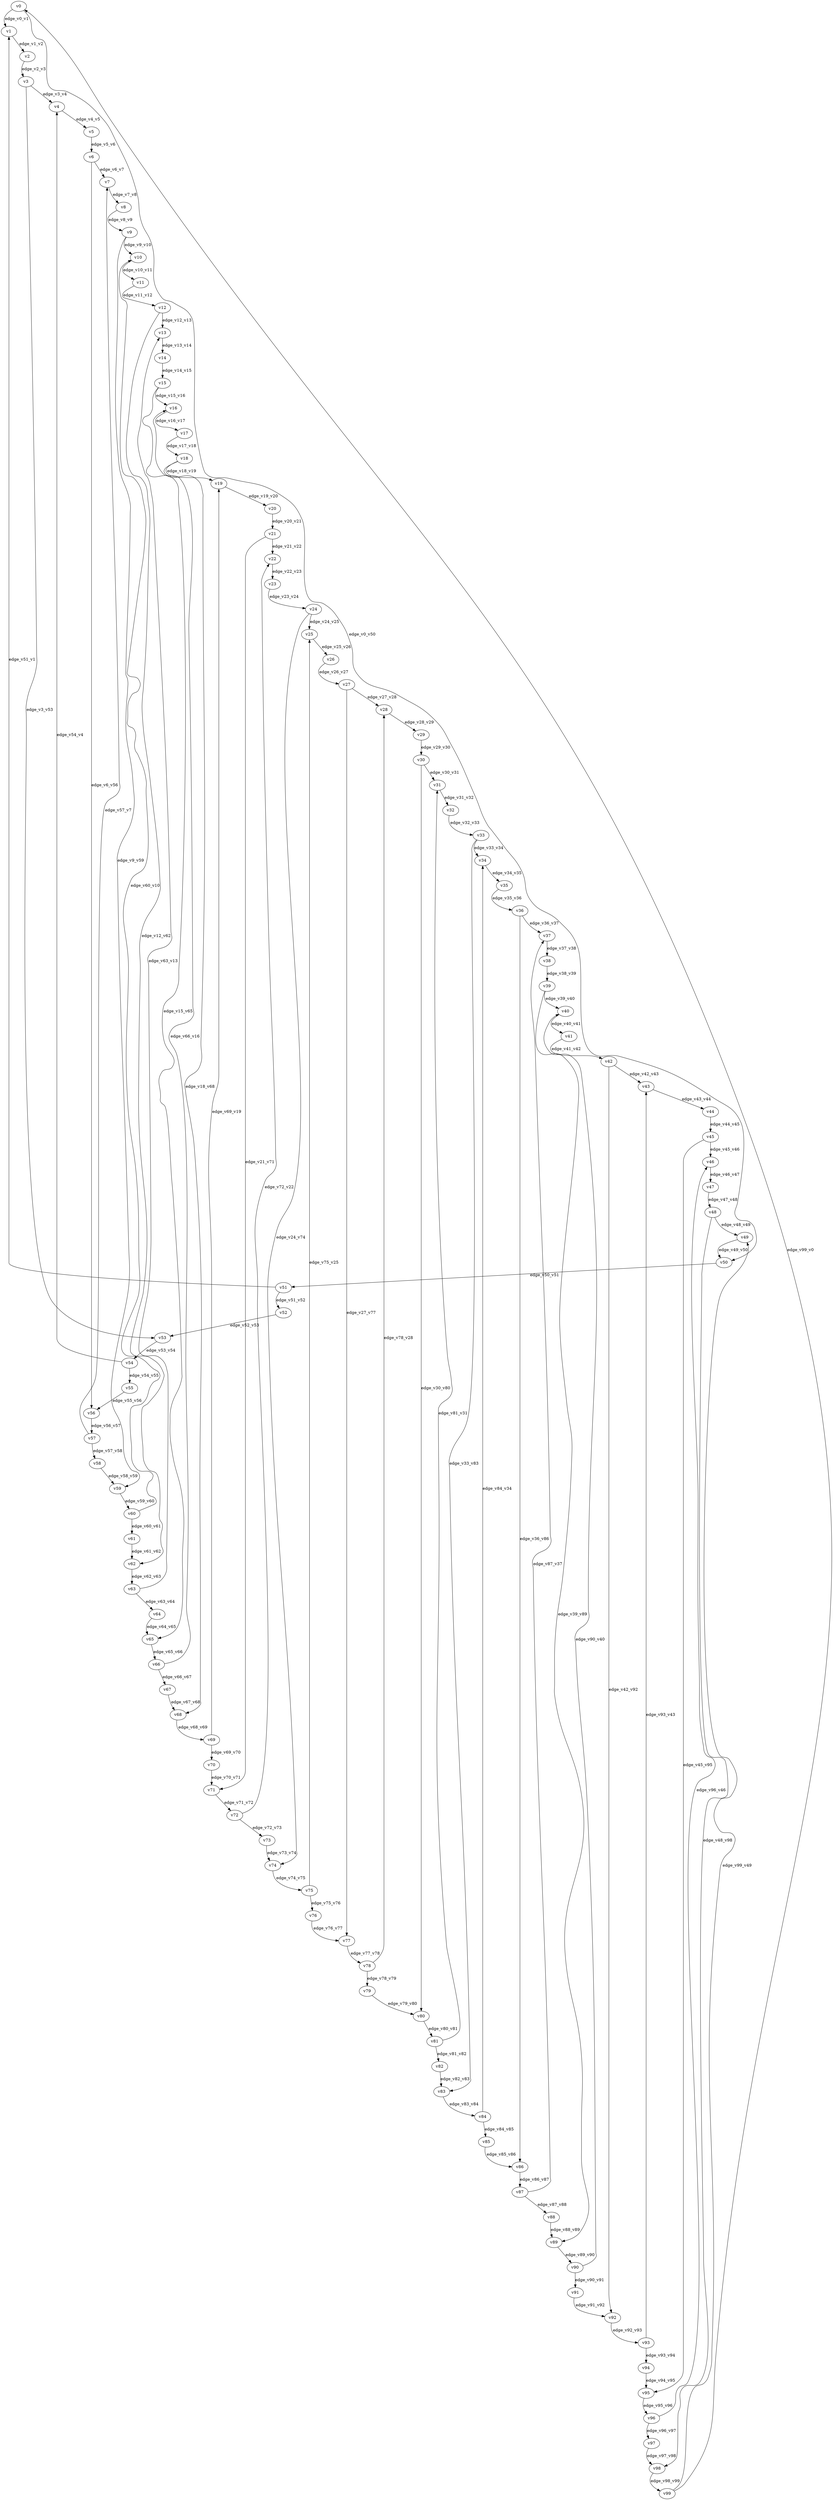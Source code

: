 digraph test139 {
    // Discounted game test case
    // Vertex properties: name [player=X]
    // Edge properties: [weight=Y, discount=Z]

    v0 [name="v0", player=0];
    v1 [name="v1", player=1];
    v2 [name="v2", player=0];
    v3 [name="v3", player=0];
    v4 [name="v4", player=1];
    v5 [name="v5", player=0];
    v6 [name="v6", player=0];
    v7 [name="v7", player=1];
    v8 [name="v8", player=0];
    v9 [name="v9", player=0];
    v10 [name="v10", player=1];
    v11 [name="v11", player=0];
    v12 [name="v12", player=0];
    v13 [name="v13", player=1];
    v14 [name="v14", player=0];
    v15 [name="v15", player=0];
    v16 [name="v16", player=1];
    v17 [name="v17", player=0];
    v18 [name="v18", player=0];
    v19 [name="v19", player=1];
    v20 [name="v20", player=0];
    v21 [name="v21", player=0];
    v22 [name="v22", player=1];
    v23 [name="v23", player=0];
    v24 [name="v24", player=0];
    v25 [name="v25", player=1];
    v26 [name="v26", player=0];
    v27 [name="v27", player=0];
    v28 [name="v28", player=1];
    v29 [name="v29", player=0];
    v30 [name="v30", player=0];
    v31 [name="v31", player=1];
    v32 [name="v32", player=0];
    v33 [name="v33", player=0];
    v34 [name="v34", player=1];
    v35 [name="v35", player=0];
    v36 [name="v36", player=0];
    v37 [name="v37", player=1];
    v38 [name="v38", player=0];
    v39 [name="v39", player=0];
    v40 [name="v40", player=1];
    v41 [name="v41", player=0];
    v42 [name="v42", player=0];
    v43 [name="v43", player=1];
    v44 [name="v44", player=0];
    v45 [name="v45", player=0];
    v46 [name="v46", player=1];
    v47 [name="v47", player=0];
    v48 [name="v48", player=0];
    v49 [name="v49", player=1];
    v50 [name="v50", player=0];
    v51 [name="v51", player=0];
    v52 [name="v52", player=1];
    v53 [name="v53", player=0];
    v54 [name="v54", player=0];
    v55 [name="v55", player=1];
    v56 [name="v56", player=0];
    v57 [name="v57", player=0];
    v58 [name="v58", player=1];
    v59 [name="v59", player=0];
    v60 [name="v60", player=0];
    v61 [name="v61", player=1];
    v62 [name="v62", player=0];
    v63 [name="v63", player=0];
    v64 [name="v64", player=1];
    v65 [name="v65", player=0];
    v66 [name="v66", player=0];
    v67 [name="v67", player=1];
    v68 [name="v68", player=0];
    v69 [name="v69", player=0];
    v70 [name="v70", player=1];
    v71 [name="v71", player=0];
    v72 [name="v72", player=0];
    v73 [name="v73", player=1];
    v74 [name="v74", player=0];
    v75 [name="v75", player=0];
    v76 [name="v76", player=1];
    v77 [name="v77", player=0];
    v78 [name="v78", player=0];
    v79 [name="v79", player=1];
    v80 [name="v80", player=0];
    v81 [name="v81", player=0];
    v82 [name="v82", player=1];
    v83 [name="v83", player=0];
    v84 [name="v84", player=0];
    v85 [name="v85", player=1];
    v86 [name="v86", player=0];
    v87 [name="v87", player=0];
    v88 [name="v88", player=1];
    v89 [name="v89", player=0];
    v90 [name="v90", player=0];
    v91 [name="v91", player=1];
    v92 [name="v92", player=0];
    v93 [name="v93", player=0];
    v94 [name="v94", player=1];
    v95 [name="v95", player=0];
    v96 [name="v96", player=0];
    v97 [name="v97", player=1];
    v98 [name="v98", player=0];
    v99 [name="v99", player=0];

    v0 -> v1 [label="edge_v0_v1", weight=-7.00, discount=0.710];
    v0 -> v50 [label="edge_v0_v50", weight=-8.31, discount=0.710];
    v1 -> v2 [label="edge_v1_v2", weight=-4.50, discount=0.710];
    v2 -> v3 [label="edge_v2_v3", weight=-2.00, discount=0.710];
    v3 -> v4 [label="edge_v3_v4", weight=0.50, discount=0.710];
    v3 -> v53 [label="edge_v3_v53", weight=-3.15, discount=0.710];
    v4 -> v5 [label="edge_v4_v5", weight=3.00, discount=0.710];
    v5 -> v6 [label="edge_v5_v6", weight=5.50, discount=0.710];
    v6 -> v7 [label="edge_v6_v7", weight=8.00, discount=0.710];
    v6 -> v56 [label="edge_v6_v56", weight=6.14, discount=0.710];
    v7 -> v8 [label="edge_v7_v8", weight=-9.50, discount=0.710];
    v8 -> v9 [label="edge_v8_v9", weight=-7.00, discount=0.710];
    v9 -> v10 [label="edge_v9_v10", weight=-4.50, discount=0.710];
    v9 -> v59 [label="edge_v9_v59", weight=-3.10, discount=0.710];
    v10 -> v11 [label="edge_v10_v11", weight=-2.00, discount=0.710];
    v11 -> v12 [label="edge_v11_v12", weight=0.50, discount=0.710];
    v12 -> v13 [label="edge_v12_v13", weight=3.00, discount=0.710];
    v12 -> v62 [label="edge_v12_v62", weight=-0.94, discount=0.710];
    v13 -> v14 [label="edge_v13_v14", weight=5.50, discount=0.710];
    v14 -> v15 [label="edge_v14_v15", weight=8.00, discount=0.710];
    v15 -> v16 [label="edge_v15_v16", weight=-9.50, discount=0.710];
    v15 -> v65 [label="edge_v15_v65", weight=-6.62, discount=0.710];
    v16 -> v17 [label="edge_v16_v17", weight=-7.00, discount=0.710];
    v17 -> v18 [label="edge_v17_v18", weight=-4.50, discount=0.710];
    v18 -> v19 [label="edge_v18_v19", weight=-2.00, discount=0.710];
    v18 -> v68 [label="edge_v18_v68", weight=-5.76, discount=0.710];
    v19 -> v20 [label="edge_v19_v20", weight=0.50, discount=0.710];
    v20 -> v21 [label="edge_v20_v21", weight=3.00, discount=0.710];
    v21 -> v22 [label="edge_v21_v22", weight=5.50, discount=0.710];
    v21 -> v71 [label="edge_v21_v71", weight=3.18, discount=0.710];
    v22 -> v23 [label="edge_v22_v23", weight=8.00, discount=0.710];
    v23 -> v24 [label="edge_v23_v24", weight=-9.50, discount=0.710];
    v24 -> v25 [label="edge_v24_v25", weight=-7.00, discount=0.710];
    v24 -> v74 [label="edge_v24_v74", weight=-5.78, discount=0.710];
    v25 -> v26 [label="edge_v25_v26", weight=-4.50, discount=0.710];
    v26 -> v27 [label="edge_v26_v27", weight=-2.00, discount=0.710];
    v27 -> v28 [label="edge_v27_v28", weight=0.50, discount=0.710];
    v27 -> v77 [label="edge_v27_v77", weight=3.22, discount=0.710];
    v28 -> v29 [label="edge_v28_v29", weight=3.00, discount=0.710];
    v29 -> v30 [label="edge_v29_v30", weight=5.50, discount=0.710];
    v30 -> v31 [label="edge_v30_v31", weight=8.00, discount=0.710];
    v30 -> v80 [label="edge_v30_v80", weight=9.58, discount=0.710];
    v31 -> v32 [label="edge_v31_v32", weight=-9.50, discount=0.710];
    v32 -> v33 [label="edge_v32_v33", weight=-7.00, discount=0.710];
    v33 -> v34 [label="edge_v33_v34", weight=-4.50, discount=0.710];
    v33 -> v83 [label="edge_v33_v83", weight=-5.93, discount=0.710];
    v34 -> v35 [label="edge_v34_v35", weight=-2.00, discount=0.710];
    v35 -> v36 [label="edge_v35_v36", weight=0.50, discount=0.710];
    v36 -> v37 [label="edge_v36_v37", weight=3.00, discount=0.710];
    v36 -> v86 [label="edge_v36_v86", weight=6.96, discount=0.710];
    v37 -> v38 [label="edge_v37_v38", weight=5.50, discount=0.710];
    v38 -> v39 [label="edge_v38_v39", weight=8.00, discount=0.710];
    v39 -> v40 [label="edge_v39_v40", weight=-9.50, discount=0.710];
    v39 -> v89 [label="edge_v39_v89", weight=-10.61, discount=0.710];
    v40 -> v41 [label="edge_v40_v41", weight=-7.00, discount=0.710];
    v41 -> v42 [label="edge_v41_v42", weight=-4.50, discount=0.710];
    v42 -> v43 [label="edge_v42_v43", weight=-2.00, discount=0.710];
    v42 -> v92 [label="edge_v42_v92", weight=1.81, discount=0.710];
    v43 -> v44 [label="edge_v43_v44", weight=0.50, discount=0.710];
    v44 -> v45 [label="edge_v44_v45", weight=3.00, discount=0.710];
    v45 -> v46 [label="edge_v45_v46", weight=5.50, discount=0.710];
    v45 -> v95 [label="edge_v45_v95", weight=4.31, discount=0.710];
    v46 -> v47 [label="edge_v46_v47", weight=8.00, discount=0.710];
    v47 -> v48 [label="edge_v47_v48", weight=-9.50, discount=0.710];
    v48 -> v49 [label="edge_v48_v49", weight=-7.00, discount=0.710];
    v48 -> v98 [label="edge_v48_v98", weight=-8.63, discount=0.710];
    v49 -> v50 [label="edge_v49_v50", weight=-4.50, discount=0.710];
    v50 -> v51 [label="edge_v50_v51", weight=-2.00, discount=0.710];
    v51 -> v52 [label="edge_v51_v52", weight=0.50, discount=0.710];
    v51 -> v1 [label="edge_v51_v1", weight=2.36, discount=0.710];
    v52 -> v53 [label="edge_v52_v53", weight=3.00, discount=0.710];
    v53 -> v54 [label="edge_v53_v54", weight=5.50, discount=0.710];
    v54 -> v55 [label="edge_v54_v55", weight=8.00, discount=0.710];
    v54 -> v4 [label="edge_v54_v4", weight=7.99, discount=0.710];
    v55 -> v56 [label="edge_v55_v56", weight=-9.50, discount=0.710];
    v56 -> v57 [label="edge_v56_v57", weight=-7.00, discount=0.710];
    v57 -> v58 [label="edge_v57_v58", weight=-4.50, discount=0.710];
    v57 -> v7 [label="edge_v57_v7", weight=-2.14, discount=0.710];
    v58 -> v59 [label="edge_v58_v59", weight=-2.00, discount=0.710];
    v59 -> v60 [label="edge_v59_v60", weight=0.50, discount=0.710];
    v60 -> v61 [label="edge_v60_v61", weight=3.00, discount=0.710];
    v60 -> v10 [label="edge_v60_v10", weight=0.68, discount=0.710];
    v61 -> v62 [label="edge_v61_v62", weight=5.50, discount=0.710];
    v62 -> v63 [label="edge_v62_v63", weight=8.00, discount=0.710];
    v63 -> v64 [label="edge_v63_v64", weight=-9.50, discount=0.710];
    v63 -> v13 [label="edge_v63_v13", weight=-12.76, discount=0.710];
    v64 -> v65 [label="edge_v64_v65", weight=-7.00, discount=0.710];
    v65 -> v66 [label="edge_v65_v66", weight=-4.50, discount=0.710];
    v66 -> v67 [label="edge_v66_v67", weight=-2.00, discount=0.710];
    v66 -> v16 [label="edge_v66_v16", weight=0.38, discount=0.710];
    v67 -> v68 [label="edge_v67_v68", weight=0.50, discount=0.710];
    v68 -> v69 [label="edge_v68_v69", weight=3.00, discount=0.710];
    v69 -> v70 [label="edge_v69_v70", weight=5.50, discount=0.710];
    v69 -> v19 [label="edge_v69_v19", weight=1.98, discount=0.710];
    v70 -> v71 [label="edge_v70_v71", weight=8.00, discount=0.710];
    v71 -> v72 [label="edge_v71_v72", weight=-9.50, discount=0.710];
    v72 -> v73 [label="edge_v72_v73", weight=-7.00, discount=0.710];
    v72 -> v22 [label="edge_v72_v22", weight=-9.59, discount=0.710];
    v73 -> v74 [label="edge_v73_v74", weight=-4.50, discount=0.710];
    v74 -> v75 [label="edge_v74_v75", weight=-2.00, discount=0.710];
    v75 -> v76 [label="edge_v75_v76", weight=0.50, discount=0.710];
    v75 -> v25 [label="edge_v75_v25", weight=1.05, discount=0.710];
    v76 -> v77 [label="edge_v76_v77", weight=3.00, discount=0.710];
    v77 -> v78 [label="edge_v77_v78", weight=5.50, discount=0.710];
    v78 -> v79 [label="edge_v78_v79", weight=8.00, discount=0.710];
    v78 -> v28 [label="edge_v78_v28", weight=5.65, discount=0.710];
    v79 -> v80 [label="edge_v79_v80", weight=-9.50, discount=0.710];
    v80 -> v81 [label="edge_v80_v81", weight=-7.00, discount=0.710];
    v81 -> v82 [label="edge_v81_v82", weight=-4.50, discount=0.710];
    v81 -> v31 [label="edge_v81_v31", weight=-5.31, discount=0.710];
    v82 -> v83 [label="edge_v82_v83", weight=-2.00, discount=0.710];
    v83 -> v84 [label="edge_v83_v84", weight=0.50, discount=0.710];
    v84 -> v85 [label="edge_v84_v85", weight=3.00, discount=0.710];
    v84 -> v34 [label="edge_v84_v34", weight=5.92, discount=0.710];
    v85 -> v86 [label="edge_v85_v86", weight=5.50, discount=0.710];
    v86 -> v87 [label="edge_v86_v87", weight=8.00, discount=0.710];
    v87 -> v88 [label="edge_v87_v88", weight=-9.50, discount=0.710];
    v87 -> v37 [label="edge_v87_v37", weight=-6.85, discount=0.710];
    v88 -> v89 [label="edge_v88_v89", weight=-7.00, discount=0.710];
    v89 -> v90 [label="edge_v89_v90", weight=-4.50, discount=0.710];
    v90 -> v91 [label="edge_v90_v91", weight=-2.00, discount=0.710];
    v90 -> v40 [label="edge_v90_v40", weight=0.39, discount=0.710];
    v91 -> v92 [label="edge_v91_v92", weight=0.50, discount=0.710];
    v92 -> v93 [label="edge_v92_v93", weight=3.00, discount=0.710];
    v93 -> v94 [label="edge_v93_v94", weight=5.50, discount=0.710];
    v93 -> v43 [label="edge_v93_v43", weight=5.92, discount=0.710];
    v94 -> v95 [label="edge_v94_v95", weight=8.00, discount=0.710];
    v95 -> v96 [label="edge_v95_v96", weight=-9.50, discount=0.710];
    v96 -> v97 [label="edge_v96_v97", weight=-7.00, discount=0.710];
    v96 -> v46 [label="edge_v96_v46", weight=-9.39, discount=0.710];
    v97 -> v98 [label="edge_v97_v98", weight=-4.50, discount=0.710];
    v98 -> v99 [label="edge_v98_v99", weight=-2.00, discount=0.710];
    v99 -> v0 [label="edge_v99_v0", weight=0.50, discount=0.710];
    v99 -> v49 [label="edge_v99_v49", weight=-3.04, discount=0.710];
}
